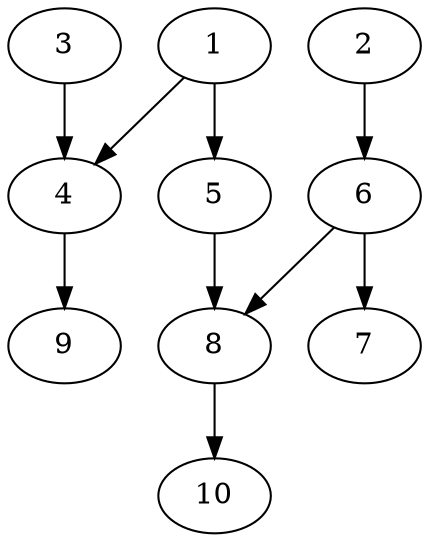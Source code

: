 // DAG automatically generated by daggen at Thu Oct  3 13:58:05 2019
// ./daggen --dot -n 10 --ccr 0.3 --fat 0.5 --regular 0.5 --density 0.5 --mindata 5242880 --maxdata 52428800 
digraph G {
  1 [size="136499200", alpha="0.20", expect_size="40949760"] 
  1 -> 4 [size ="40949760"]
  1 -> 5 [size ="40949760"]
  2 [size="143646720", alpha="0.14", expect_size="43094016"] 
  2 -> 6 [size ="43094016"]
  3 [size="89524907", alpha="0.15", expect_size="26857472"] 
  3 -> 4 [size ="26857472"]
  4 [size="156791467", alpha="0.13", expect_size="47037440"] 
  4 -> 9 [size ="47037440"]
  5 [size="107243520", alpha="0.11", expect_size="32173056"] 
  5 -> 8 [size ="32173056"]
  6 [size="72953173", alpha="0.04", expect_size="21885952"] 
  6 -> 7 [size ="21885952"]
  6 -> 8 [size ="21885952"]
  7 [size="149070507", alpha="0.17", expect_size="44721152"] 
  8 [size="26944853", alpha="0.11", expect_size="8083456"] 
  8 -> 10 [size ="8083456"]
  9 [size="110315520", alpha="0.03", expect_size="33094656"] 
  10 [size="62747307", alpha="0.16", expect_size="18824192"] 
}
